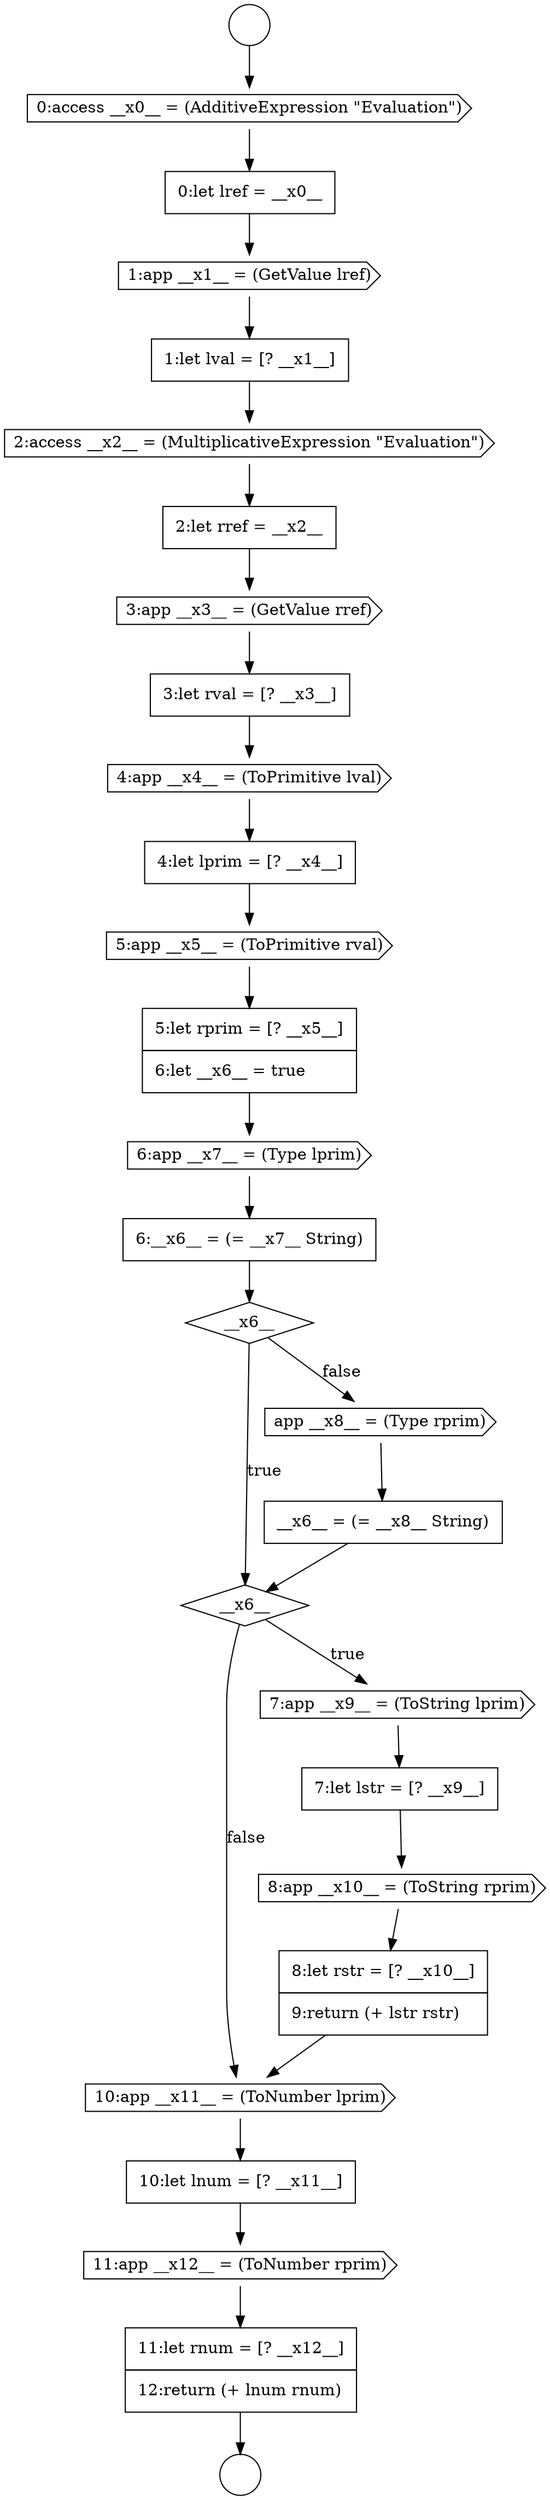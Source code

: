 digraph {
  node4682 [shape=cds, label=<<font color="black">11:app __x12__ = (ToNumber rprim)</font>> color="black" fillcolor="white" style=filled]
  node4660 [shape=cds, label=<<font color="black">1:app __x1__ = (GetValue lref)</font>> color="black" fillcolor="white" style=filled]
  node4661 [shape=none, margin=0, label=<<font color="black">
    <table border="0" cellborder="1" cellspacing="0" cellpadding="10">
      <tr><td align="left">1:let lval = [? __x1__]</td></tr>
    </table>
  </font>> color="black" fillcolor="white" style=filled]
  node4680 [shape=cds, label=<<font color="black">10:app __x11__ = (ToNumber lprim)</font>> color="black" fillcolor="white" style=filled]
  node4668 [shape=cds, label=<<font color="black">5:app __x5__ = (ToPrimitive rval)</font>> color="black" fillcolor="white" style=filled]
  node4676 [shape=cds, label=<<font color="black">7:app __x9__ = (ToString lprim)</font>> color="black" fillcolor="white" style=filled]
  node4657 [shape=circle label=" " color="black" fillcolor="white" style=filled]
  node4672 [shape=diamond, label=<<font color="black">__x6__</font>> color="black" fillcolor="white" style=filled]
  node4667 [shape=none, margin=0, label=<<font color="black">
    <table border="0" cellborder="1" cellspacing="0" cellpadding="10">
      <tr><td align="left">4:let lprim = [? __x4__]</td></tr>
    </table>
  </font>> color="black" fillcolor="white" style=filled]
  node4671 [shape=none, margin=0, label=<<font color="black">
    <table border="0" cellborder="1" cellspacing="0" cellpadding="10">
      <tr><td align="left">6:__x6__ = (= __x7__ String)</td></tr>
    </table>
  </font>> color="black" fillcolor="white" style=filled]
  node4679 [shape=none, margin=0, label=<<font color="black">
    <table border="0" cellborder="1" cellspacing="0" cellpadding="10">
      <tr><td align="left">8:let rstr = [? __x10__]</td></tr>
      <tr><td align="left">9:return (+ lstr rstr)</td></tr>
    </table>
  </font>> color="black" fillcolor="white" style=filled]
  node4665 [shape=none, margin=0, label=<<font color="black">
    <table border="0" cellborder="1" cellspacing="0" cellpadding="10">
      <tr><td align="left">3:let rval = [? __x3__]</td></tr>
    </table>
  </font>> color="black" fillcolor="white" style=filled]
  node4664 [shape=cds, label=<<font color="black">3:app __x3__ = (GetValue rref)</font>> color="black" fillcolor="white" style=filled]
  node4675 [shape=diamond, label=<<font color="black">__x6__</font>> color="black" fillcolor="white" style=filled]
  node4669 [shape=none, margin=0, label=<<font color="black">
    <table border="0" cellborder="1" cellspacing="0" cellpadding="10">
      <tr><td align="left">5:let rprim = [? __x5__]</td></tr>
      <tr><td align="left">6:let __x6__ = true</td></tr>
    </table>
  </font>> color="black" fillcolor="white" style=filled]
  node4662 [shape=cds, label=<<font color="black">2:access __x2__ = (MultiplicativeExpression &quot;Evaluation&quot;)</font>> color="black" fillcolor="white" style=filled]
  node4677 [shape=none, margin=0, label=<<font color="black">
    <table border="0" cellborder="1" cellspacing="0" cellpadding="10">
      <tr><td align="left">7:let lstr = [? __x9__]</td></tr>
    </table>
  </font>> color="black" fillcolor="white" style=filled]
  node4658 [shape=cds, label=<<font color="black">0:access __x0__ = (AdditiveExpression &quot;Evaluation&quot;)</font>> color="black" fillcolor="white" style=filled]
  node4673 [shape=cds, label=<<font color="black">app __x8__ = (Type rprim)</font>> color="black" fillcolor="white" style=filled]
  node4656 [shape=circle label=" " color="black" fillcolor="white" style=filled]
  node4678 [shape=cds, label=<<font color="black">8:app __x10__ = (ToString rprim)</font>> color="black" fillcolor="white" style=filled]
  node4666 [shape=cds, label=<<font color="black">4:app __x4__ = (ToPrimitive lval)</font>> color="black" fillcolor="white" style=filled]
  node4681 [shape=none, margin=0, label=<<font color="black">
    <table border="0" cellborder="1" cellspacing="0" cellpadding="10">
      <tr><td align="left">10:let lnum = [? __x11__]</td></tr>
    </table>
  </font>> color="black" fillcolor="white" style=filled]
  node4683 [shape=none, margin=0, label=<<font color="black">
    <table border="0" cellborder="1" cellspacing="0" cellpadding="10">
      <tr><td align="left">11:let rnum = [? __x12__]</td></tr>
      <tr><td align="left">12:return (+ lnum rnum)</td></tr>
    </table>
  </font>> color="black" fillcolor="white" style=filled]
  node4670 [shape=cds, label=<<font color="black">6:app __x7__ = (Type lprim)</font>> color="black" fillcolor="white" style=filled]
  node4663 [shape=none, margin=0, label=<<font color="black">
    <table border="0" cellborder="1" cellspacing="0" cellpadding="10">
      <tr><td align="left">2:let rref = __x2__</td></tr>
    </table>
  </font>> color="black" fillcolor="white" style=filled]
  node4659 [shape=none, margin=0, label=<<font color="black">
    <table border="0" cellborder="1" cellspacing="0" cellpadding="10">
      <tr><td align="left">0:let lref = __x0__</td></tr>
    </table>
  </font>> color="black" fillcolor="white" style=filled]
  node4674 [shape=none, margin=0, label=<<font color="black">
    <table border="0" cellborder="1" cellspacing="0" cellpadding="10">
      <tr><td align="left">__x6__ = (= __x8__ String)</td></tr>
    </table>
  </font>> color="black" fillcolor="white" style=filled]
  node4665 -> node4666 [ color="black"]
  node4675 -> node4676 [label=<<font color="black">true</font>> color="black"]
  node4675 -> node4680 [label=<<font color="black">false</font>> color="black"]
  node4659 -> node4660 [ color="black"]
  node4662 -> node4663 [ color="black"]
  node4661 -> node4662 [ color="black"]
  node4667 -> node4668 [ color="black"]
  node4671 -> node4672 [ color="black"]
  node4658 -> node4659 [ color="black"]
  node4663 -> node4664 [ color="black"]
  node4676 -> node4677 [ color="black"]
  node4656 -> node4658 [ color="black"]
  node4660 -> node4661 [ color="black"]
  node4682 -> node4683 [ color="black"]
  node4672 -> node4675 [label=<<font color="black">true</font>> color="black"]
  node4672 -> node4673 [label=<<font color="black">false</font>> color="black"]
  node4674 -> node4675 [ color="black"]
  node4664 -> node4665 [ color="black"]
  node4677 -> node4678 [ color="black"]
  node4678 -> node4679 [ color="black"]
  node4668 -> node4669 [ color="black"]
  node4669 -> node4670 [ color="black"]
  node4670 -> node4671 [ color="black"]
  node4683 -> node4657 [ color="black"]
  node4673 -> node4674 [ color="black"]
  node4681 -> node4682 [ color="black"]
  node4679 -> node4680 [ color="black"]
  node4680 -> node4681 [ color="black"]
  node4666 -> node4667 [ color="black"]
}
